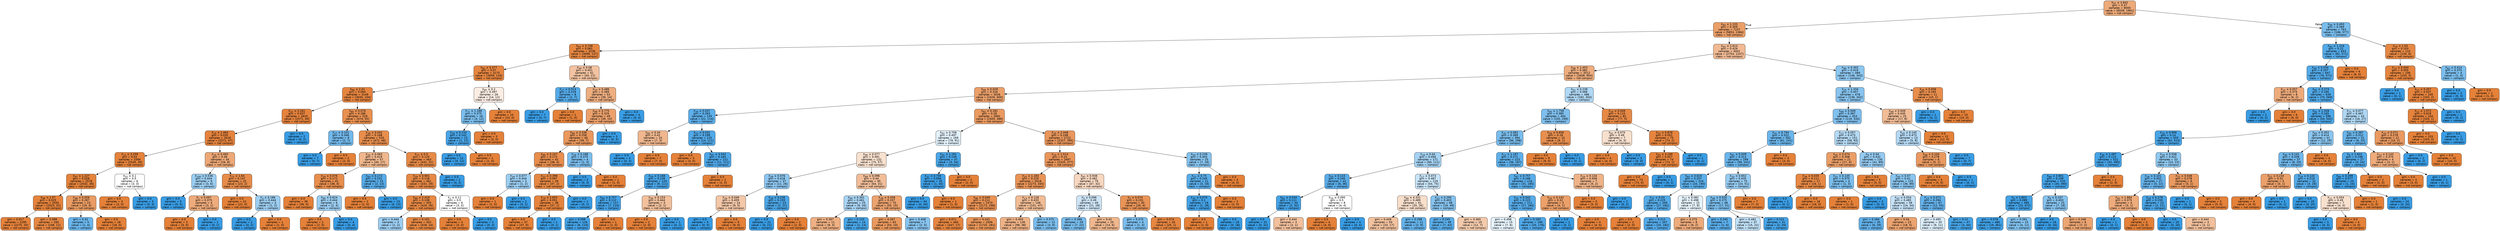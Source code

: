 digraph Tree {
node [shape=box, style="filled, rounded", color="black", fontname=helvetica] ;
edge [fontname=helvetica] ;
0 [label=<X<SUB>97</SUB> &le; 3.842<br/>gini = 0.37<br/>samples = 8000<br/>value = [6039, 1961]<br/>class = not compsci>, fillcolor="#edaa79"] ;
1 [label=<X<SUB>83</SUB> &le; 1.155<br/>gini = 0.309<br/>samples = 7237<br/>value = [5853, 1384]<br/>class = not compsci>, fillcolor="#eb9f68"] ;
0 -> 1 [labeldistance=2.5, labelangle=45, headlabel="True"] ;
2 [label=<X<SUB>93</SUB> &le; 3.748<br/>gini = 0.081<br/>samples = 3236<br/>value = [3099, 137]<br/>class = not compsci>, fillcolor="#e68742"] ;
1 -> 2 ;
3 [label=<X<SUB>82</SUB> &le; 5.377<br/>gini = 0.07<br/>samples = 3175<br/>value = [3059, 116]<br/>class = not compsci>, fillcolor="#e68641"] ;
2 -> 3 ;
4 [label=<X<SUB>86</SUB> &le; 2.41<br/>gini = 0.064<br/>samples = 3149<br/>value = [3045, 104]<br/>class = not compsci>, fillcolor="#e68540"] ;
3 -> 4 ;
5 [label=<X<SUB>22</SUB> &le; 3.161<br/>gini = 0.037<br/>samples = 2620<br/>value = [2571, 49]<br/>class = not compsci>, fillcolor="#e5833d"] ;
4 -> 5 ;
6 [label=<X<SUB>19</SUB> &le; 1.464<br/>gini = 0.035<br/>samples = 2618<br/>value = [2571, 47]<br/>class = not compsci>, fillcolor="#e5833d"] ;
5 -> 6 ;
7 [label=<X<SUB>13</SUB> &le; 3.259<br/>gini = 0.03<br/>samples = 2584<br/>value = [2545, 39]<br/>class = not compsci>, fillcolor="#e5833c"] ;
6 -> 7 ;
8 [label=<X<SUB>67</SUB> &le; 1.227<br/>gini = 0.028<br/>samples = 2578<br/>value = [2542, 36]<br/>class = not compsci>, fillcolor="#e5833c"] ;
7 -> 8 ;
9 [label=<X<SUB>96</SUB> &le; 1.57<br/>gini = 0.025<br/>samples = 2555<br/>value = [2523, 32]<br/>class = not compsci>, fillcolor="#e5833c"] ;
8 -> 9 ;
10 [label=<gini = 0.017<br/>samples = 2295<br/>value = [2275, 20]<br/>class = not compsci>, fillcolor="#e5823b"] ;
9 -> 10 ;
11 [label=<gini = 0.088<br/>samples = 260<br/>value = [248, 12]<br/>class = not compsci>, fillcolor="#e68743"] ;
9 -> 11 ;
12 [label=<X<SUB>48</SUB> &le; 0.059<br/>gini = 0.287<br/>samples = 23<br/>value = [19, 4]<br/>class = not compsci>, fillcolor="#ea9c63"] ;
8 -> 12 ;
13 [label=<gini = 0.32<br/>samples = 5<br/>value = [1, 4]<br/>class = compsci>, fillcolor="#6ab6ec"] ;
12 -> 13 ;
14 [label=<gini = 0.0<br/>samples = 18<br/>value = [18, 0]<br/>class = not compsci>, fillcolor="#e58139"] ;
12 -> 14 ;
15 [label=<X<SUB>55</SUB> &le; 0.1<br/>gini = 0.5<br/>samples = 6<br/>value = [3, 3]<br/>class = not compsci>, fillcolor="#ffffff"] ;
7 -> 15 ;
16 [label=<gini = 0.0<br/>samples = 3<br/>value = [3, 0]<br/>class = not compsci>, fillcolor="#e58139"] ;
15 -> 16 ;
17 [label=<gini = 0.0<br/>samples = 3<br/>value = [0, 3]<br/>class = compsci>, fillcolor="#399de5"] ;
15 -> 17 ;
18 [label=<X<SUB>10</SUB> &le; 0.065<br/>gini = 0.36<br/>samples = 34<br/>value = [26, 8]<br/>class = not compsci>, fillcolor="#eda876"] ;
6 -> 18 ;
19 [label=<X<SUB>100</SUB> &le; 0.536<br/>gini = 0.444<br/>samples = 9<br/>value = [3, 6]<br/>class = compsci>, fillcolor="#9ccef2"] ;
18 -> 19 ;
20 [label=<gini = 0.0<br/>samples = 5<br/>value = [0, 5]<br/>class = compsci>, fillcolor="#399de5"] ;
19 -> 20 ;
21 [label=<X<SUB>1</SUB> &le; 0.097<br/>gini = 0.375<br/>samples = 4<br/>value = [3, 1]<br/>class = not compsci>, fillcolor="#eeab7b"] ;
19 -> 21 ;
22 [label=<gini = 0.0<br/>samples = 3<br/>value = [3, 0]<br/>class = not compsci>, fillcolor="#e58139"] ;
21 -> 22 ;
23 [label=<gini = 0.0<br/>samples = 1<br/>value = [0, 1]<br/>class = compsci>, fillcolor="#399de5"] ;
21 -> 23 ;
24 [label=<X<SUB>72</SUB> &le; 1.64<br/>gini = 0.147<br/>samples = 25<br/>value = [23, 2]<br/>class = not compsci>, fillcolor="#e78c4a"] ;
18 -> 24 ;
25 [label=<gini = 0.0<br/>samples = 22<br/>value = [22, 0]<br/>class = not compsci>, fillcolor="#e58139"] ;
24 -> 25 ;
26 [label=<X<SUB>3</SUB> &le; 0.186<br/>gini = 0.444<br/>samples = 3<br/>value = [1, 2]<br/>class = compsci>, fillcolor="#9ccef2"] ;
24 -> 26 ;
27 [label=<gini = 0.0<br/>samples = 2<br/>value = [0, 2]<br/>class = compsci>, fillcolor="#399de5"] ;
26 -> 27 ;
28 [label=<gini = 0.0<br/>samples = 1<br/>value = [1, 0]<br/>class = not compsci>, fillcolor="#e58139"] ;
26 -> 28 ;
29 [label=<gini = 0.0<br/>samples = 2<br/>value = [0, 2]<br/>class = compsci>, fillcolor="#399de5"] ;
5 -> 29 ;
30 [label=<X<SUB>85</SUB> &le; 0.076<br/>gini = 0.186<br/>samples = 529<br/>value = [474, 55]<br/>class = not compsci>, fillcolor="#e89050"] ;
4 -> 30 ;
31 [label=<X<SUB>27</SUB> &le; 0.101<br/>gini = 0.346<br/>samples = 9<br/>value = [2, 7]<br/>class = compsci>, fillcolor="#72b9ec"] ;
30 -> 31 ;
32 [label=<gini = 0.0<br/>samples = 7<br/>value = [0, 7]<br/>class = compsci>, fillcolor="#399de5"] ;
31 -> 32 ;
33 [label=<gini = 0.0<br/>samples = 2<br/>value = [2, 0]<br/>class = not compsci>, fillcolor="#e58139"] ;
31 -> 33 ;
34 [label=<X<SUB>38</SUB> &le; 0.042<br/>gini = 0.168<br/>samples = 520<br/>value = [472, 48]<br/>class = not compsci>, fillcolor="#e88e4d"] ;
30 -> 34 ;
35 [label=<X<SUB>20</SUB> &le; 0.063<br/>gini = 0.419<br/>samples = 57<br/>value = [40, 17]<br/>class = not compsci>, fillcolor="#f0b78d"] ;
34 -> 35 ;
36 [label=<X<SUB>29</SUB> &le; 0.076<br/>gini = 0.172<br/>samples = 42<br/>value = [38, 4]<br/>class = not compsci>, fillcolor="#e88e4e"] ;
35 -> 36 ;
37 [label=<gini = 0.0<br/>samples = 36<br/>value = [36, 0]<br/>class = not compsci>, fillcolor="#e58139"] ;
36 -> 37 ;
38 [label=<X<SUB>89</SUB> &le; 0.624<br/>gini = 0.444<br/>samples = 6<br/>value = [2, 4]<br/>class = compsci>, fillcolor="#9ccef2"] ;
36 -> 38 ;
39 [label=<gini = 0.0<br/>samples = 2<br/>value = [2, 0]<br/>class = not compsci>, fillcolor="#e58139"] ;
38 -> 39 ;
40 [label=<gini = 0.0<br/>samples = 4<br/>value = [0, 4]<br/>class = compsci>, fillcolor="#399de5"] ;
38 -> 40 ;
41 [label=<X<SUB>83</SUB> &le; 0.172<br/>gini = 0.231<br/>samples = 15<br/>value = [2, 13]<br/>class = compsci>, fillcolor="#57ace9"] ;
35 -> 41 ;
42 [label=<gini = 0.0<br/>samples = 2<br/>value = [2, 0]<br/>class = not compsci>, fillcolor="#e58139"] ;
41 -> 42 ;
43 [label=<gini = 0.0<br/>samples = 13<br/>value = [0, 13]<br/>class = compsci>, fillcolor="#399de5"] ;
41 -> 43 ;
44 [label=<X<SUB>15</SUB> &le; 0.5<br/>gini = 0.125<br/>samples = 463<br/>value = [432, 31]<br/>class = not compsci>, fillcolor="#e78a47"] ;
34 -> 44 ;
45 [label=<X<SUB>29</SUB> &le; 0.901<br/>gini = 0.118<br/>samples = 461<br/>value = [432, 29]<br/>class = not compsci>, fillcolor="#e78946"] ;
44 -> 45 ;
46 [label=<X<SUB>86</SUB> &le; 2.419<br/>gini = 0.108<br/>samples = 455<br/>value = [429, 26]<br/>class = not compsci>, fillcolor="#e78945"] ;
45 -> 46 ;
47 [label=<gini = 0.444<br/>samples = 3<br/>value = [1, 2]<br/>class = compsci>, fillcolor="#9ccef2"] ;
46 -> 47 ;
48 [label=<gini = 0.101<br/>samples = 452<br/>value = [428, 24]<br/>class = not compsci>, fillcolor="#e68844"] ;
46 -> 48 ;
49 [label=<X<SUB>2</SUB> &le; 0.11<br/>gini = 0.5<br/>samples = 6<br/>value = [3, 3]<br/>class = not compsci>, fillcolor="#ffffff"] ;
45 -> 49 ;
50 [label=<gini = 0.0<br/>samples = 3<br/>value = [3, 0]<br/>class = not compsci>, fillcolor="#e58139"] ;
49 -> 50 ;
51 [label=<gini = 0.0<br/>samples = 3<br/>value = [0, 3]<br/>class = compsci>, fillcolor="#399de5"] ;
49 -> 51 ;
52 [label=<gini = 0.0<br/>samples = 2<br/>value = [0, 2]<br/>class = compsci>, fillcolor="#399de5"] ;
44 -> 52 ;
53 [label=<X<SUB>85</SUB> &le; 0.2<br/>gini = 0.497<br/>samples = 26<br/>value = [14, 12]<br/>class = not compsci>, fillcolor="#fbede3"] ;
3 -> 53 ;
54 [label=<X<SUB>71</SUB> &le; 1.188<br/>gini = 0.375<br/>samples = 16<br/>value = [4, 12]<br/>class = compsci>, fillcolor="#7bbeee"] ;
53 -> 54 ;
55 [label=<X<SUB>28</SUB> &le; 0.133<br/>gini = 0.142<br/>samples = 13<br/>value = [1, 12]<br/>class = compsci>, fillcolor="#49a5e7"] ;
54 -> 55 ;
56 [label=<gini = 0.0<br/>samples = 12<br/>value = [0, 12]<br/>class = compsci>, fillcolor="#399de5"] ;
55 -> 56 ;
57 [label=<gini = 0.0<br/>samples = 1<br/>value = [1, 0]<br/>class = not compsci>, fillcolor="#e58139"] ;
55 -> 57 ;
58 [label=<gini = 0.0<br/>samples = 3<br/>value = [3, 0]<br/>class = not compsci>, fillcolor="#e58139"] ;
54 -> 58 ;
59 [label=<gini = 0.0<br/>samples = 10<br/>value = [10, 0]<br/>class = not compsci>, fillcolor="#e58139"] ;
53 -> 59 ;
60 [label=<X<SUB>40</SUB> &le; 0.08<br/>gini = 0.451<br/>samples = 61<br/>value = [40, 21]<br/>class = not compsci>, fillcolor="#f3c3a1"] ;
2 -> 60 ;
61 [label=<X<SUB>17</SUB> &le; 0.513<br/>gini = 0.219<br/>samples = 8<br/>value = [1, 7]<br/>class = compsci>, fillcolor="#55abe9"] ;
60 -> 61 ;
62 [label=<gini = 0.0<br/>samples = 7<br/>value = [0, 7]<br/>class = compsci>, fillcolor="#399de5"] ;
61 -> 62 ;
63 [label=<gini = 0.0<br/>samples = 1<br/>value = [1, 0]<br/>class = not compsci>, fillcolor="#e58139"] ;
61 -> 63 ;
64 [label=<X<SUB>10</SUB> &le; 0.486<br/>gini = 0.389<br/>samples = 53<br/>value = [39, 14]<br/>class = not compsci>, fillcolor="#eeae80"] ;
60 -> 64 ;
65 [label=<X<SUB>48</SUB> &le; 0.775<br/>gini = 0.325<br/>samples = 49<br/>value = [39, 10]<br/>class = not compsci>, fillcolor="#eca16c"] ;
64 -> 65 ;
66 [label=<X<SUB>89</SUB> &le; 3.336<br/>gini = 0.258<br/>samples = 46<br/>value = [39, 7]<br/>class = not compsci>, fillcolor="#ea985d"] ;
65 -> 66 ;
67 [label=<X<SUB>89</SUB> &le; 0.107<br/>gini = 0.172<br/>samples = 42<br/>value = [38, 4]<br/>class = not compsci>, fillcolor="#e88e4e"] ;
66 -> 67 ;
68 [label=<X<SUB>24</SUB> &le; 0.077<br/>gini = 0.444<br/>samples = 3<br/>value = [1, 2]<br/>class = compsci>, fillcolor="#9ccef2"] ;
67 -> 68 ;
69 [label=<gini = 0.0<br/>samples = 1<br/>value = [1, 0]<br/>class = not compsci>, fillcolor="#e58139"] ;
68 -> 69 ;
70 [label=<gini = 0.0<br/>samples = 2<br/>value = [0, 2]<br/>class = compsci>, fillcolor="#399de5"] ;
68 -> 70 ;
71 [label=<X<SUB>23</SUB> &le; 0.398<br/>gini = 0.097<br/>samples = 39<br/>value = [37, 2]<br/>class = not compsci>, fillcolor="#e68844"] ;
67 -> 71 ;
72 [label=<X<SUB>79</SUB> &le; 2.653<br/>gini = 0.051<br/>samples = 38<br/>value = [37, 1]<br/>class = not compsci>, fillcolor="#e6843e"] ;
71 -> 72 ;
73 [label=<gini = 0.0<br/>samples = 37<br/>value = [37, 0]<br/>class = not compsci>, fillcolor="#e58139"] ;
72 -> 73 ;
74 [label=<gini = 0.0<br/>samples = 1<br/>value = [0, 1]<br/>class = compsci>, fillcolor="#399de5"] ;
72 -> 74 ;
75 [label=<gini = 0.0<br/>samples = 1<br/>value = [0, 1]<br/>class = compsci>, fillcolor="#399de5"] ;
71 -> 75 ;
76 [label=<X<SUB>28</SUB> &le; 0.188<br/>gini = 0.375<br/>samples = 4<br/>value = [1, 3]<br/>class = compsci>, fillcolor="#7bbeee"] ;
66 -> 76 ;
77 [label=<gini = 0.0<br/>samples = 3<br/>value = [0, 3]<br/>class = compsci>, fillcolor="#399de5"] ;
76 -> 77 ;
78 [label=<gini = 0.0<br/>samples = 1<br/>value = [1, 0]<br/>class = not compsci>, fillcolor="#e58139"] ;
76 -> 78 ;
79 [label=<gini = 0.0<br/>samples = 3<br/>value = [0, 3]<br/>class = compsci>, fillcolor="#399de5"] ;
65 -> 79 ;
80 [label=<gini = 0.0<br/>samples = 4<br/>value = [0, 4]<br/>class = compsci>, fillcolor="#399de5"] ;
64 -> 80 ;
81 [label=<X<SUB>93</SUB> &le; 2.614<br/>gini = 0.429<br/>samples = 4001<br/>value = [2754, 1247]<br/>class = not compsci>, fillcolor="#f1ba93"] ;
1 -> 81 ;
82 [label=<X<SUB>98</SUB> &le; 1.453<br/>gini = 0.382<br/>samples = 3512<br/>value = [2608, 904]<br/>class = not compsci>, fillcolor="#eead7e"] ;
81 -> 82 ;
83 [label=<X<SUB>99</SUB> &le; 0.029<br/>gini = 0.318<br/>samples = 3026<br/>value = [2426, 600]<br/>class = not compsci>, fillcolor="#eba06a"] ;
82 -> 83 ;
84 [label=<X<SUB>34</SUB> &le; 0.037<br/>gini = 0.263<br/>samples = 135<br/>value = [21, 114]<br/>class = compsci>, fillcolor="#5dafea"] ;
83 -> 84 ;
85 [label=<X<SUB>84</SUB> &le; 0.34<br/>gini = 0.42<br/>samples = 10<br/>value = [7, 3]<br/>class = not compsci>, fillcolor="#f0b78e"] ;
84 -> 85 ;
86 [label=<gini = 0.0<br/>samples = 3<br/>value = [0, 3]<br/>class = compsci>, fillcolor="#399de5"] ;
85 -> 86 ;
87 [label=<gini = 0.0<br/>samples = 7<br/>value = [7, 0]<br/>class = not compsci>, fillcolor="#e58139"] ;
85 -> 87 ;
88 [label=<X<SUB>53</SUB> &le; 0.031<br/>gini = 0.199<br/>samples = 125<br/>value = [14, 111]<br/>class = compsci>, fillcolor="#52a9e8"] ;
84 -> 88 ;
89 [label=<gini = 0.0<br/>samples = 3<br/>value = [3, 0]<br/>class = not compsci>, fillcolor="#e58139"] ;
88 -> 89 ;
90 [label=<X<SUB>87</SUB> &le; 3.542<br/>gini = 0.164<br/>samples = 122<br/>value = [11, 111]<br/>class = compsci>, fillcolor="#4da7e8"] ;
88 -> 90 ;
91 [label=<X<SUB>59</SUB> &le; 0.168<br/>gini = 0.139<br/>samples = 120<br/>value = [9, 111]<br/>class = compsci>, fillcolor="#49a5e7"] ;
90 -> 91 ;
92 [label=<X<SUB>80</SUB> &le; 6.757<br/>gini = 0.112<br/>samples = 117<br/>value = [7, 110]<br/>class = compsci>, fillcolor="#46a3e7"] ;
91 -> 92 ;
93 [label=<gini = 0.098<br/>samples = 116<br/>value = [6, 110]<br/>class = compsci>, fillcolor="#44a2e6"] ;
92 -> 93 ;
94 [label=<gini = 0.0<br/>samples = 1<br/>value = [1, 0]<br/>class = not compsci>, fillcolor="#e58139"] ;
92 -> 94 ;
95 [label=<X<SUB>34</SUB> &le; 0.153<br/>gini = 0.444<br/>samples = 3<br/>value = [2, 1]<br/>class = not compsci>, fillcolor="#f2c09c"] ;
91 -> 95 ;
96 [label=<gini = 0.0<br/>samples = 2<br/>value = [2, 0]<br/>class = not compsci>, fillcolor="#e58139"] ;
95 -> 96 ;
97 [label=<gini = 0.0<br/>samples = 1<br/>value = [0, 1]<br/>class = compsci>, fillcolor="#399de5"] ;
95 -> 97 ;
98 [label=<gini = 0.0<br/>samples = 2<br/>value = [2, 0]<br/>class = not compsci>, fillcolor="#e58139"] ;
90 -> 98 ;
99 [label=<X<SUB>82</SUB> &le; 0.181<br/>gini = 0.28<br/>samples = 2891<br/>value = [2405, 486]<br/>class = not compsci>, fillcolor="#ea9a61"] ;
83 -> 99 ;
100 [label=<X<SUB>92</SUB> &le; 0.708<br/>gini = 0.497<br/>samples = 169<br/>value = [78, 91]<br/>class = compsci>, fillcolor="#e3f1fb"] ;
99 -> 100 ;
101 [label=<X<SUB>90</SUB> &le; 0.077<br/>gini = 0.491<br/>samples = 132<br/>value = [75, 57]<br/>class = not compsci>, fillcolor="#f9e1cf"] ;
100 -> 101 ;
102 [label=<X<SUB>39</SUB> &le; 0.076<br/>gini = 0.418<br/>samples = 37<br/>value = [11, 26]<br/>class = compsci>, fillcolor="#8dc6f0"] ;
101 -> 102 ;
103 [label=<X<SUB>34</SUB> &le; 0.049<br/>gini = 0.459<br/>samples = 14<br/>value = [9, 5]<br/>class = not compsci>, fillcolor="#f3c7a7"] ;
102 -> 103 ;
104 [label=<gini = 0.0<br/>samples = 5<br/>value = [0, 5]<br/>class = compsci>, fillcolor="#399de5"] ;
103 -> 104 ;
105 [label=<gini = 0.0<br/>samples = 9<br/>value = [9, 0]<br/>class = not compsci>, fillcolor="#e58139"] ;
103 -> 105 ;
106 [label=<X<SUB>28</SUB> &le; 0.236<br/>gini = 0.159<br/>samples = 23<br/>value = [2, 21]<br/>class = compsci>, fillcolor="#4ca6e7"] ;
102 -> 106 ;
107 [label=<gini = 0.0<br/>samples = 21<br/>value = [0, 21]<br/>class = compsci>, fillcolor="#399de5"] ;
106 -> 107 ;
108 [label=<gini = 0.0<br/>samples = 2<br/>value = [2, 0]<br/>class = not compsci>, fillcolor="#e58139"] ;
106 -> 108 ;
109 [label=<X<SUB>89</SUB> &le; 0.096<br/>gini = 0.44<br/>samples = 95<br/>value = [64, 31]<br/>class = not compsci>, fillcolor="#f2be99"] ;
101 -> 109 ;
110 [label=<X<SUB>94</SUB> &le; 0.301<br/>gini = 0.461<br/>samples = 25<br/>value = [9, 16]<br/>class = compsci>, fillcolor="#a8d4f4"] ;
109 -> 110 ;
111 [label=<gini = 0.397<br/>samples = 11<br/>value = [8, 3]<br/>class = not compsci>, fillcolor="#efb083"] ;
110 -> 111 ;
112 [label=<gini = 0.133<br/>samples = 14<br/>value = [1, 13]<br/>class = compsci>, fillcolor="#48a5e7"] ;
110 -> 112 ;
113 [label=<X<SUB>38</SUB> &le; 0.458<br/>gini = 0.337<br/>samples = 70<br/>value = [55, 15]<br/>class = not compsci>, fillcolor="#eca36f"] ;
109 -> 113 ;
114 [label=<gini = 0.267<br/>samples = 63<br/>value = [53, 10]<br/>class = not compsci>, fillcolor="#ea995e"] ;
113 -> 114 ;
115 [label=<gini = 0.408<br/>samples = 7<br/>value = [2, 5]<br/>class = compsci>, fillcolor="#88c4ef"] ;
113 -> 115 ;
116 [label=<X<SUB>91</SUB> &le; 1.161<br/>gini = 0.149<br/>samples = 37<br/>value = [3, 34]<br/>class = compsci>, fillcolor="#4aa6e7"] ;
100 -> 116 ;
117 [label=<X<SUB>37</SUB> &le; 0.745<br/>gini = 0.056<br/>samples = 35<br/>value = [1, 34]<br/>class = compsci>, fillcolor="#3fa0e6"] ;
116 -> 117 ;
118 [label=<gini = 0.0<br/>samples = 34<br/>value = [0, 34]<br/>class = compsci>, fillcolor="#399de5"] ;
117 -> 118 ;
119 [label=<gini = 0.0<br/>samples = 1<br/>value = [1, 0]<br/>class = not compsci>, fillcolor="#e58139"] ;
117 -> 119 ;
120 [label=<gini = 0.0<br/>samples = 2<br/>value = [2, 0]<br/>class = not compsci>, fillcolor="#e58139"] ;
116 -> 120 ;
121 [label=<X<SUB>20</SUB> &le; 2.448<br/>gini = 0.248<br/>samples = 2722<br/>value = [2327, 395]<br/>class = not compsci>, fillcolor="#e9965b"] ;
99 -> 121 ;
122 [label=<X<SUB>19</SUB> &le; 1.514<br/>gini = 0.24<br/>samples = 2697<br/>value = [2320, 377]<br/>class = not compsci>, fillcolor="#e99559"] ;
121 -> 122 ;
123 [label=<X<SUB>25</SUB> &le; 1.183<br/>gini = 0.229<br/>samples = 2618<br/>value = [2273, 345]<br/>class = not compsci>, fillcolor="#e99457"] ;
122 -> 123 ;
124 [label=<X<SUB>96</SUB> &le; 0.049<br/>gini = 0.212<br/>samples = 2470<br/>value = [2172, 298]<br/>class = not compsci>, fillcolor="#e99254"] ;
123 -> 124 ;
125 [label=<gini = 0.071<br/>samples = 464<br/>value = [447, 17]<br/>class = not compsci>, fillcolor="#e68641"] ;
124 -> 125 ;
126 [label=<gini = 0.241<br/>samples = 2006<br/>value = [1725, 281]<br/>class = not compsci>, fillcolor="#e99659"] ;
124 -> 126 ;
127 [label=<X<SUB>13</SUB> &le; 0.118<br/>gini = 0.433<br/>samples = 148<br/>value = [101, 47]<br/>class = not compsci>, fillcolor="#f1bc95"] ;
123 -> 127 ;
128 [label=<gini = 0.403<br/>samples = 136<br/>value = [98, 38]<br/>class = not compsci>, fillcolor="#efb286"] ;
127 -> 128 ;
129 [label=<gini = 0.375<br/>samples = 12<br/>value = [3, 9]<br/>class = compsci>, fillcolor="#7bbeee"] ;
127 -> 129 ;
130 [label=<X<SUB>87</SUB> &le; 0.938<br/>gini = 0.482<br/>samples = 79<br/>value = [47, 32]<br/>class = not compsci>, fillcolor="#f7d7c0"] ;
122 -> 130 ;
131 [label=<X<SUB>5</SUB> &le; 0.096<br/>gini = 0.49<br/>samples = 49<br/>value = [21, 28]<br/>class = compsci>, fillcolor="#cee6f8"] ;
130 -> 131 ;
132 [label=<gini = 0.366<br/>samples = 29<br/>value = [7, 22]<br/>class = compsci>, fillcolor="#78bced"] ;
131 -> 132 ;
133 [label=<gini = 0.42<br/>samples = 20<br/>value = [14, 6]<br/>class = not compsci>, fillcolor="#f0b78e"] ;
131 -> 133 ;
134 [label=<X<SUB>2</SUB> &le; 0.074<br/>gini = 0.231<br/>samples = 30<br/>value = [26, 4]<br/>class = not compsci>, fillcolor="#e99457"] ;
130 -> 134 ;
135 [label=<gini = 0.375<br/>samples = 4<br/>value = [1, 3]<br/>class = compsci>, fillcolor="#7bbeee"] ;
134 -> 135 ;
136 [label=<gini = 0.074<br/>samples = 26<br/>value = [25, 1]<br/>class = not compsci>, fillcolor="#e68641"] ;
134 -> 136 ;
137 [label=<X<SUB>54</SUB> &le; 0.239<br/>gini = 0.403<br/>samples = 25<br/>value = [7, 18]<br/>class = compsci>, fillcolor="#86c3ef"] ;
121 -> 137 ;
138 [label=<X<SUB>12</SUB> &le; 0.75<br/>gini = 0.245<br/>samples = 21<br/>value = [3, 18]<br/>class = compsci>, fillcolor="#5aade9"] ;
137 -> 138 ;
139 [label=<X<SUB>35</SUB> &le; 0.075<br/>gini = 0.1<br/>samples = 19<br/>value = [1, 18]<br/>class = compsci>, fillcolor="#44a2e6"] ;
138 -> 139 ;
140 [label=<gini = 0.0<br/>samples = 1<br/>value = [1, 0]<br/>class = not compsci>, fillcolor="#e58139"] ;
139 -> 140 ;
141 [label=<gini = 0.0<br/>samples = 18<br/>value = [0, 18]<br/>class = compsci>, fillcolor="#399de5"] ;
139 -> 141 ;
142 [label=<gini = 0.0<br/>samples = 2<br/>value = [2, 0]<br/>class = not compsci>, fillcolor="#e58139"] ;
138 -> 142 ;
143 [label=<gini = 0.0<br/>samples = 4<br/>value = [4, 0]<br/>class = not compsci>, fillcolor="#e58139"] ;
137 -> 143 ;
144 [label=<X<SUB>91</SUB> &le; 0.239<br/>gini = 0.468<br/>samples = 486<br/>value = [182, 304]<br/>class = compsci>, fillcolor="#b0d8f5"] ;
82 -> 144 ;
145 [label=<X<SUB>95</SUB> &le; 1.758<br/>gini = 0.385<br/>samples = 404<br/>value = [105, 299]<br/>class = compsci>, fillcolor="#7fbfee"] ;
144 -> 145 ;
146 [label=<X<SUB>32</SUB> &le; 0.082<br/>gini = 0.369<br/>samples = 394<br/>value = [96, 298]<br/>class = compsci>, fillcolor="#79bded"] ;
145 -> 146 ;
147 [label=<X<SUB>18</SUB> &le; 0.04<br/>gini = 0.456<br/>samples = 171<br/>value = [60, 111]<br/>class = compsci>, fillcolor="#a4d2f3"] ;
146 -> 147 ;
148 [label=<X<SUB>55</SUB> &le; 0.115<br/>gini = 0.245<br/>samples = 42<br/>value = [6, 36]<br/>class = compsci>, fillcolor="#5aade9"] ;
147 -> 148 ;
149 [label=<X<SUB>81</SUB> &le; 4.534<br/>gini = 0.111<br/>samples = 34<br/>value = [2, 32]<br/>class = compsci>, fillcolor="#45a3e7"] ;
148 -> 149 ;
150 [label=<gini = 0.0<br/>samples = 31<br/>value = [0, 31]<br/>class = compsci>, fillcolor="#399de5"] ;
149 -> 150 ;
151 [label=<gini = 0.444<br/>samples = 3<br/>value = [2, 1]<br/>class = not compsci>, fillcolor="#f2c09c"] ;
149 -> 151 ;
152 [label=<X<SUB>59</SUB> &le; 0.095<br/>gini = 0.5<br/>samples = 8<br/>value = [4, 4]<br/>class = not compsci>, fillcolor="#ffffff"] ;
148 -> 152 ;
153 [label=<gini = 0.0<br/>samples = 4<br/>value = [4, 0]<br/>class = not compsci>, fillcolor="#e58139"] ;
152 -> 153 ;
154 [label=<gini = 0.0<br/>samples = 4<br/>value = [0, 4]<br/>class = compsci>, fillcolor="#399de5"] ;
152 -> 154 ;
155 [label=<X<SUB>17</SUB> &le; 0.073<br/>gini = 0.487<br/>samples = 129<br/>value = [54, 75]<br/>class = compsci>, fillcolor="#c8e4f8"] ;
147 -> 155 ;
156 [label=<X<SUB>80</SUB> &le; 4.331<br/>gini = 0.489<br/>samples = 61<br/>value = [35, 26]<br/>class = not compsci>, fillcolor="#f8dfcc"] ;
155 -> 156 ;
157 [label=<gini = 0.449<br/>samples = 50<br/>value = [33, 17]<br/>class = not compsci>, fillcolor="#f2c29f"] ;
156 -> 157 ;
158 [label=<gini = 0.298<br/>samples = 11<br/>value = [2, 9]<br/>class = compsci>, fillcolor="#65b3eb"] ;
156 -> 158 ;
159 [label=<X<SUB>12</SUB> &le; 0.295<br/>gini = 0.403<br/>samples = 68<br/>value = [19, 49]<br/>class = compsci>, fillcolor="#86c3ef"] ;
155 -> 159 ;
160 [label=<gini = 0.245<br/>samples = 49<br/>value = [7, 42]<br/>class = compsci>, fillcolor="#5aade9"] ;
159 -> 160 ;
161 [label=<gini = 0.465<br/>samples = 19<br/>value = [12, 7]<br/>class = not compsci>, fillcolor="#f4caac"] ;
159 -> 161 ;
162 [label=<X<SUB>12</SUB> &le; 1.197<br/>gini = 0.271<br/>samples = 223<br/>value = [36, 187]<br/>class = compsci>, fillcolor="#5fb0ea"] ;
146 -> 162 ;
163 [label=<X<SUB>67</SUB> &le; 0.757<br/>gini = 0.246<br/>samples = 216<br/>value = [31, 185]<br/>class = compsci>, fillcolor="#5aade9"] ;
162 -> 163 ;
164 [label=<X<SUB>55</SUB> &le; 0.042<br/>gini = 0.223<br/>samples = 211<br/>value = [27, 184]<br/>class = compsci>, fillcolor="#56abe9"] ;
163 -> 164 ;
165 [label=<gini = 0.498<br/>samples = 15<br/>value = [7, 8]<br/>class = compsci>, fillcolor="#e6f3fc"] ;
164 -> 165 ;
166 [label=<gini = 0.183<br/>samples = 196<br/>value = [20, 176]<br/>class = compsci>, fillcolor="#50a8e8"] ;
164 -> 166 ;
167 [label=<X<SUB>34</SUB> &le; 0.142<br/>gini = 0.32<br/>samples = 5<br/>value = [4, 1]<br/>class = not compsci>, fillcolor="#eca06a"] ;
163 -> 167 ;
168 [label=<gini = 0.0<br/>samples = 1<br/>value = [0, 1]<br/>class = compsci>, fillcolor="#399de5"] ;
167 -> 168 ;
169 [label=<gini = 0.0<br/>samples = 4<br/>value = [4, 0]<br/>class = not compsci>, fillcolor="#e58139"] ;
167 -> 169 ;
170 [label=<X<SUB>24</SUB> &le; 0.134<br/>gini = 0.408<br/>samples = 7<br/>value = [5, 2]<br/>class = not compsci>, fillcolor="#efb388"] ;
162 -> 170 ;
171 [label=<gini = 0.0<br/>samples = 5<br/>value = [5, 0]<br/>class = not compsci>, fillcolor="#e58139"] ;
170 -> 171 ;
172 [label=<gini = 0.0<br/>samples = 2<br/>value = [0, 2]<br/>class = compsci>, fillcolor="#399de5"] ;
170 -> 172 ;
173 [label=<X<SUB>58</SUB> &le; 0.656<br/>gini = 0.18<br/>samples = 10<br/>value = [9, 1]<br/>class = not compsci>, fillcolor="#e88f4f"] ;
145 -> 173 ;
174 [label=<gini = 0.0<br/>samples = 9<br/>value = [9, 0]<br/>class = not compsci>, fillcolor="#e58139"] ;
173 -> 174 ;
175 [label=<gini = 0.0<br/>samples = 1<br/>value = [0, 1]<br/>class = compsci>, fillcolor="#399de5"] ;
173 -> 175 ;
176 [label=<X<SUB>19</SUB> &le; 0.049<br/>gini = 0.115<br/>samples = 82<br/>value = [77, 5]<br/>class = not compsci>, fillcolor="#e78946"] ;
144 -> 176 ;
177 [label=<X<SUB>61</SUB> &le; 0.075<br/>gini = 0.49<br/>samples = 7<br/>value = [4, 3]<br/>class = not compsci>, fillcolor="#f8e0ce"] ;
176 -> 177 ;
178 [label=<gini = 0.0<br/>samples = 4<br/>value = [4, 0]<br/>class = not compsci>, fillcolor="#e58139"] ;
177 -> 178 ;
179 [label=<gini = 0.0<br/>samples = 3<br/>value = [0, 3]<br/>class = compsci>, fillcolor="#399de5"] ;
177 -> 179 ;
180 [label=<X<SUB>52</SUB> &le; 0.878<br/>gini = 0.052<br/>samples = 75<br/>value = [73, 2]<br/>class = not compsci>, fillcolor="#e6843e"] ;
176 -> 180 ;
181 [label=<X<SUB>83</SUB> &le; 4.169<br/>gini = 0.027<br/>samples = 74<br/>value = [73, 1]<br/>class = not compsci>, fillcolor="#e5833c"] ;
180 -> 181 ;
182 [label=<gini = 0.0<br/>samples = 73<br/>value = [73, 0]<br/>class = not compsci>, fillcolor="#e58139"] ;
181 -> 182 ;
183 [label=<gini = 0.0<br/>samples = 1<br/>value = [0, 1]<br/>class = compsci>, fillcolor="#399de5"] ;
181 -> 183 ;
184 [label=<gini = 0.0<br/>samples = 1<br/>value = [0, 1]<br/>class = compsci>, fillcolor="#399de5"] ;
180 -> 184 ;
185 [label=<X<SUB>96</SUB> &le; 0.302<br/>gini = 0.419<br/>samples = 489<br/>value = [146, 343]<br/>class = compsci>, fillcolor="#8dc7f0"] ;
81 -> 185 ;
186 [label=<X<SUB>25</SUB> &le; 1.334<br/>gini = 0.407<br/>samples = 478<br/>value = [136, 342]<br/>class = compsci>, fillcolor="#88c4ef"] ;
185 -> 186 ;
187 [label=<X<SUB>68</SUB> &le; 0.049<br/>gini = 0.387<br/>samples = 453<br/>value = [119, 334]<br/>class = compsci>, fillcolor="#80c0ee"] ;
186 -> 187 ;
188 [label=<X<SUB>41</SUB> &le; 0.794<br/>gini = 0.322<br/>samples = 302<br/>value = [61, 241]<br/>class = compsci>, fillcolor="#6bb6ec"] ;
187 -> 188 ;
189 [label=<X<SUB>81</SUB> &le; 0.509<br/>gini = 0.313<br/>samples = 299<br/>value = [58, 241]<br/>class = compsci>, fillcolor="#69b5eb"] ;
188 -> 189 ;
190 [label=<X<SUB>83</SUB> &le; 3.619<br/>gini = 0.257<br/>samples = 224<br/>value = [34, 190]<br/>class = compsci>, fillcolor="#5cafea"] ;
189 -> 190 ;
191 [label=<X<SUB>37</SUB> &le; 0.03<br/>gini = 0.225<br/>samples = 209<br/>value = [27, 182]<br/>class = compsci>, fillcolor="#56ace9"] ;
190 -> 191 ;
192 [label=<gini = 0.0<br/>samples = 2<br/>value = [2, 0]<br/>class = not compsci>, fillcolor="#e58139"] ;
191 -> 192 ;
193 [label=<gini = 0.212<br/>samples = 207<br/>value = [25, 182]<br/>class = compsci>, fillcolor="#54aae9"] ;
191 -> 193 ;
194 [label=<X<SUB>17</SUB> &le; 0.082<br/>gini = 0.498<br/>samples = 15<br/>value = [7, 8]<br/>class = compsci>, fillcolor="#e6f3fc"] ;
190 -> 194 ;
195 [label=<gini = 0.375<br/>samples = 8<br/>value = [6, 2]<br/>class = not compsci>, fillcolor="#eeab7b"] ;
194 -> 195 ;
196 [label=<gini = 0.245<br/>samples = 7<br/>value = [1, 6]<br/>class = compsci>, fillcolor="#5aade9"] ;
194 -> 196 ;
197 [label=<X<SUB>33</SUB> &le; 0.652<br/>gini = 0.435<br/>samples = 75<br/>value = [24, 51]<br/>class = compsci>, fillcolor="#96cbf1"] ;
189 -> 197 ;
198 [label=<X<SUB>48</SUB> &le; 0.035<br/>gini = 0.375<br/>samples = 68<br/>value = [17, 51]<br/>class = compsci>, fillcolor="#7bbeee"] ;
197 -> 198 ;
199 [label=<gini = 0.482<br/>samples = 37<br/>value = [15, 22]<br/>class = compsci>, fillcolor="#c0e0f7"] ;
198 -> 199 ;
200 [label=<gini = 0.121<br/>samples = 31<br/>value = [2, 29]<br/>class = compsci>, fillcolor="#47a4e7"] ;
198 -> 200 ;
201 [label=<gini = 0.0<br/>samples = 7<br/>value = [7, 0]<br/>class = not compsci>, fillcolor="#e58139"] ;
197 -> 201 ;
202 [label=<gini = 0.0<br/>samples = 3<br/>value = [3, 0]<br/>class = not compsci>, fillcolor="#e58139"] ;
188 -> 202 ;
203 [label=<X<SUB>13</SUB> &le; 0.057<br/>gini = 0.473<br/>samples = 151<br/>value = [58, 93]<br/>class = compsci>, fillcolor="#b4daf5"] ;
187 -> 203 ;
204 [label=<X<SUB>45</SUB> &le; 0.074<br/>gini = 0.308<br/>samples = 21<br/>value = [17, 4]<br/>class = not compsci>, fillcolor="#eb9f68"] ;
203 -> 204 ;
205 [label=<X<SUB>36</SUB> &le; 0.035<br/>gini = 0.111<br/>samples = 17<br/>value = [16, 1]<br/>class = not compsci>, fillcolor="#e78945"] ;
204 -> 205 ;
206 [label=<gini = 0.0<br/>samples = 1<br/>value = [0, 1]<br/>class = compsci>, fillcolor="#399de5"] ;
205 -> 206 ;
207 [label=<gini = 0.0<br/>samples = 16<br/>value = [16, 0]<br/>class = not compsci>, fillcolor="#e58139"] ;
205 -> 207 ;
208 [label=<X<SUB>21</SUB> &le; 0.135<br/>gini = 0.375<br/>samples = 4<br/>value = [1, 3]<br/>class = compsci>, fillcolor="#7bbeee"] ;
204 -> 208 ;
209 [label=<gini = 0.0<br/>samples = 1<br/>value = [1, 0]<br/>class = not compsci>, fillcolor="#e58139"] ;
208 -> 209 ;
210 [label=<gini = 0.0<br/>samples = 3<br/>value = [0, 3]<br/>class = compsci>, fillcolor="#399de5"] ;
208 -> 210 ;
211 [label=<X<SUB>9</SUB> &le; 0.04<br/>gini = 0.432<br/>samples = 130<br/>value = [41, 89]<br/>class = compsci>, fillcolor="#94caf1"] ;
203 -> 211 ;
212 [label=<gini = 0.0<br/>samples = 5<br/>value = [5, 0]<br/>class = not compsci>, fillcolor="#e58139"] ;
211 -> 212 ;
213 [label=<X<SUB>43</SUB> &le; 0.07<br/>gini = 0.41<br/>samples = 125<br/>value = [36, 89]<br/>class = compsci>, fillcolor="#89c5f0"] ;
211 -> 213 ;
214 [label=<X<SUB>43</SUB> &le; 0.054<br/>gini = 0.485<br/>samples = 58<br/>value = [24, 34]<br/>class = compsci>, fillcolor="#c5e2f7"] ;
213 -> 214 ;
215 [label=<gini = 0.284<br/>samples = 35<br/>value = [6, 29]<br/>class = compsci>, fillcolor="#62b1ea"] ;
214 -> 215 ;
216 [label=<gini = 0.34<br/>samples = 23<br/>value = [18, 5]<br/>class = not compsci>, fillcolor="#eca470"] ;
214 -> 216 ;
217 [label=<X<SUB>13</SUB> &le; 0.072<br/>gini = 0.294<br/>samples = 67<br/>value = [12, 55]<br/>class = compsci>, fillcolor="#64b2eb"] ;
213 -> 217 ;
218 [label=<gini = 0.495<br/>samples = 20<br/>value = [9, 11]<br/>class = compsci>, fillcolor="#dbedfa"] ;
217 -> 218 ;
219 [label=<gini = 0.12<br/>samples = 47<br/>value = [3, 44]<br/>class = compsci>, fillcolor="#46a4e7"] ;
217 -> 219 ;
220 [label=<X<SUB>48</SUB> &le; 0.049<br/>gini = 0.435<br/>samples = 25<br/>value = [17, 8]<br/>class = not compsci>, fillcolor="#f1bc96"] ;
186 -> 220 ;
221 [label=<X<SUB>20</SUB> &le; 0.145<br/>gini = 0.473<br/>samples = 13<br/>value = [5, 8]<br/>class = compsci>, fillcolor="#b5daf5"] ;
220 -> 221 ;
222 [label=<X<SUB>68</SUB> &le; 0.104<br/>gini = 0.278<br/>samples = 6<br/>value = [5, 1]<br/>class = not compsci>, fillcolor="#ea9a61"] ;
221 -> 222 ;
223 [label=<gini = 0.0<br/>samples = 5<br/>value = [5, 0]<br/>class = not compsci>, fillcolor="#e58139"] ;
222 -> 223 ;
224 [label=<gini = 0.0<br/>samples = 1<br/>value = [0, 1]<br/>class = compsci>, fillcolor="#399de5"] ;
222 -> 224 ;
225 [label=<gini = 0.0<br/>samples = 7<br/>value = [0, 7]<br/>class = compsci>, fillcolor="#399de5"] ;
221 -> 225 ;
226 [label=<gini = 0.0<br/>samples = 12<br/>value = [12, 0]<br/>class = not compsci>, fillcolor="#e58139"] ;
220 -> 226 ;
227 [label=<X<SUB>28</SUB> &le; 0.056<br/>gini = 0.165<br/>samples = 11<br/>value = [10, 1]<br/>class = not compsci>, fillcolor="#e88e4d"] ;
185 -> 227 ;
228 [label=<gini = 0.0<br/>samples = 1<br/>value = [0, 1]<br/>class = compsci>, fillcolor="#399de5"] ;
227 -> 228 ;
229 [label=<gini = 0.0<br/>samples = 10<br/>value = [10, 0]<br/>class = not compsci>, fillcolor="#e58139"] ;
227 -> 229 ;
230 [label=<X<SUB>90</SUB> &le; 0.493<br/>gini = 0.369<br/>samples = 763<br/>value = [186, 577]<br/>class = compsci>, fillcolor="#79bded"] ;
0 -> 230 [labeldistance=2.5, labelangle=-45, headlabel="False"] ;
231 [label=<X<SUB>64</SUB> &le; 1.316<br/>gini = 0.22<br/>samples = 653<br/>value = [82, 571]<br/>class = compsci>, fillcolor="#55abe9"] ;
230 -> 231 ;
232 [label=<X<SUB>46</SUB> &le; 0.034<br/>gini = 0.207<br/>samples = 647<br/>value = [76, 571]<br/>class = compsci>, fillcolor="#53aae8"] ;
231 -> 232 ;
233 [label=<X<SUB>12</SUB> &le; 0.057<br/>gini = 0.375<br/>samples = 8<br/>value = [6, 2]<br/>class = not compsci>, fillcolor="#eeab7b"] ;
232 -> 233 ;
234 [label=<gini = 0.0<br/>samples = 2<br/>value = [0, 2]<br/>class = compsci>, fillcolor="#399de5"] ;
233 -> 234 ;
235 [label=<gini = 0.0<br/>samples = 6<br/>value = [6, 0]<br/>class = not compsci>, fillcolor="#e58139"] ;
233 -> 235 ;
236 [label=<X<SUB>85</SUB> &le; 3.273<br/>gini = 0.195<br/>samples = 639<br/>value = [70, 569]<br/>class = compsci>, fillcolor="#51a9e8"] ;
232 -> 236 ;
237 [label=<X<SUB>81</SUB> &le; 1.328<br/>gini = 0.165<br/>samples = 596<br/>value = [54, 542]<br/>class = compsci>, fillcolor="#4da7e8"] ;
236 -> 237 ;
238 [label=<X<SUB>35</SUB> &le; 0.958<br/>gini = 0.14<br/>samples = 555<br/>value = [42, 513]<br/>class = compsci>, fillcolor="#49a5e7"] ;
237 -> 238 ;
239 [label=<X<SUB>36</SUB> &le; 1.487<br/>gini = 0.115<br/>samples = 522<br/>value = [32, 490]<br/>class = compsci>, fillcolor="#46a3e7"] ;
238 -> 239 ;
240 [label=<X<SUB>80</SUB> &le; 3.801<br/>gini = 0.109<br/>samples = 520<br/>value = [30, 490]<br/>class = compsci>, fillcolor="#45a3e7"] ;
239 -> 240 ;
241 [label=<X<SUB>6</SUB> &le; 1.803<br/>gini = 0.089<br/>samples = 495<br/>value = [23, 472]<br/>class = compsci>, fillcolor="#43a2e6"] ;
240 -> 241 ;
242 [label=<gini = 0.076<br/>samples = 480<br/>value = [19, 461]<br/>class = compsci>, fillcolor="#41a1e6"] ;
241 -> 242 ;
243 [label=<gini = 0.391<br/>samples = 15<br/>value = [4, 11]<br/>class = compsci>, fillcolor="#81c1ee"] ;
241 -> 243 ;
244 [label=<X<SUB>8</SUB> &le; 0.107<br/>gini = 0.403<br/>samples = 25<br/>value = [7, 18]<br/>class = compsci>, fillcolor="#86c3ef"] ;
240 -> 244 ;
245 [label=<gini = 0.0<br/>samples = 16<br/>value = [0, 16]<br/>class = compsci>, fillcolor="#399de5"] ;
244 -> 245 ;
246 [label=<gini = 0.346<br/>samples = 9<br/>value = [7, 2]<br/>class = not compsci>, fillcolor="#eca572"] ;
244 -> 246 ;
247 [label=<gini = 0.0<br/>samples = 2<br/>value = [2, 0]<br/>class = not compsci>, fillcolor="#e58139"] ;
239 -> 247 ;
248 [label=<X<SUB>18</SUB> &le; 0.508<br/>gini = 0.422<br/>samples = 33<br/>value = [10, 23]<br/>class = compsci>, fillcolor="#8fc8f0"] ;
238 -> 248 ;
249 [label=<X<SUB>28</SUB> &le; 0.101<br/>gini = 0.302<br/>samples = 27<br/>value = [5, 22]<br/>class = compsci>, fillcolor="#66b3eb"] ;
248 -> 249 ;
250 [label=<X<SUB>83</SUB> &le; 1.884<br/>gini = 0.375<br/>samples = 4<br/>value = [3, 1]<br/>class = not compsci>, fillcolor="#eeab7b"] ;
249 -> 250 ;
251 [label=<gini = 0.0<br/>samples = 1<br/>value = [0, 1]<br/>class = compsci>, fillcolor="#399de5"] ;
250 -> 251 ;
252 [label=<gini = 0.0<br/>samples = 3<br/>value = [3, 0]<br/>class = not compsci>, fillcolor="#e58139"] ;
250 -> 252 ;
253 [label=<X<SUB>28</SUB> &le; 0.278<br/>gini = 0.159<br/>samples = 23<br/>value = [2, 21]<br/>class = compsci>, fillcolor="#4ca6e7"] ;
249 -> 253 ;
254 [label=<gini = 0.0<br/>samples = 20<br/>value = [0, 20]<br/>class = compsci>, fillcolor="#399de5"] ;
253 -> 254 ;
255 [label=<gini = 0.444<br/>samples = 3<br/>value = [2, 1]<br/>class = not compsci>, fillcolor="#f2c09c"] ;
253 -> 255 ;
256 [label=<X<SUB>72</SUB> &le; 0.048<br/>gini = 0.278<br/>samples = 6<br/>value = [5, 1]<br/>class = not compsci>, fillcolor="#ea9a61"] ;
248 -> 256 ;
257 [label=<gini = 0.0<br/>samples = 1<br/>value = [0, 1]<br/>class = compsci>, fillcolor="#399de5"] ;
256 -> 257 ;
258 [label=<gini = 0.0<br/>samples = 5<br/>value = [5, 0]<br/>class = not compsci>, fillcolor="#e58139"] ;
256 -> 258 ;
259 [label=<X<SUB>63</SUB> &le; 0.352<br/>gini = 0.414<br/>samples = 41<br/>value = [12, 29]<br/>class = compsci>, fillcolor="#8bc6f0"] ;
237 -> 259 ;
260 [label=<X<SUB>85</SUB> &le; 0.141<br/>gini = 0.339<br/>samples = 37<br/>value = [8, 29]<br/>class = compsci>, fillcolor="#70b8ec"] ;
259 -> 260 ;
261 [label=<X<SUB>22</SUB> &le; 0.234<br/>gini = 0.32<br/>samples = 5<br/>value = [4, 1]<br/>class = not compsci>, fillcolor="#eca06a"] ;
260 -> 261 ;
262 [label=<gini = 0.0<br/>samples = 4<br/>value = [4, 0]<br/>class = not compsci>, fillcolor="#e58139"] ;
261 -> 262 ;
263 [label=<gini = 0.0<br/>samples = 1<br/>value = [0, 1]<br/>class = compsci>, fillcolor="#399de5"] ;
261 -> 263 ;
264 [label=<X<SUB>19</SUB> &le; 0.143<br/>gini = 0.219<br/>samples = 32<br/>value = [4, 28]<br/>class = compsci>, fillcolor="#55abe9"] ;
260 -> 264 ;
265 [label=<gini = 0.0<br/>samples = 25<br/>value = [0, 25]<br/>class = compsci>, fillcolor="#399de5"] ;
264 -> 265 ;
266 [label=<X<SUB>11</SUB> &le; 0.054<br/>gini = 0.49<br/>samples = 7<br/>value = [4, 3]<br/>class = not compsci>, fillcolor="#f8e0ce"] ;
264 -> 266 ;
267 [label=<gini = 0.0<br/>samples = 3<br/>value = [0, 3]<br/>class = compsci>, fillcolor="#399de5"] ;
266 -> 267 ;
268 [label=<gini = 0.0<br/>samples = 4<br/>value = [4, 0]<br/>class = not compsci>, fillcolor="#e58139"] ;
266 -> 268 ;
269 [label=<gini = 0.0<br/>samples = 4<br/>value = [4, 0]<br/>class = not compsci>, fillcolor="#e58139"] ;
259 -> 269 ;
270 [label=<X<SUB>71</SUB> &le; 0.077<br/>gini = 0.467<br/>samples = 43<br/>value = [16, 27]<br/>class = compsci>, fillcolor="#aed7f4"] ;
236 -> 270 ;
271 [label=<X<SUB>65</SUB> &le; 0.387<br/>gini = 0.312<br/>samples = 31<br/>value = [6, 25]<br/>class = compsci>, fillcolor="#69b5eb"] ;
270 -> 271 ;
272 [label=<X<SUB>6</SUB> &le; 2.603<br/>gini = 0.198<br/>samples = 27<br/>value = [3, 24]<br/>class = compsci>, fillcolor="#52a9e8"] ;
271 -> 272 ;
273 [label=<X<SUB>84</SUB> &le; 0.299<br/>gini = 0.077<br/>samples = 25<br/>value = [1, 24]<br/>class = compsci>, fillcolor="#41a1e6"] ;
272 -> 273 ;
274 [label=<gini = 0.0<br/>samples = 1<br/>value = [1, 0]<br/>class = not compsci>, fillcolor="#e58139"] ;
273 -> 274 ;
275 [label=<gini = 0.0<br/>samples = 24<br/>value = [0, 24]<br/>class = compsci>, fillcolor="#399de5"] ;
273 -> 275 ;
276 [label=<gini = 0.0<br/>samples = 2<br/>value = [2, 0]<br/>class = not compsci>, fillcolor="#e58139"] ;
272 -> 276 ;
277 [label=<X<SUB>14</SUB> &le; 0.143<br/>gini = 0.375<br/>samples = 4<br/>value = [3, 1]<br/>class = not compsci>, fillcolor="#eeab7b"] ;
271 -> 277 ;
278 [label=<gini = 0.0<br/>samples = 3<br/>value = [3, 0]<br/>class = not compsci>, fillcolor="#e58139"] ;
277 -> 278 ;
279 [label=<gini = 0.0<br/>samples = 1<br/>value = [0, 1]<br/>class = compsci>, fillcolor="#399de5"] ;
277 -> 279 ;
280 [label=<X<SUB>10</SUB> &le; 0.071<br/>gini = 0.278<br/>samples = 12<br/>value = [10, 2]<br/>class = not compsci>, fillcolor="#ea9a61"] ;
270 -> 280 ;
281 [label=<gini = 0.0<br/>samples = 2<br/>value = [0, 2]<br/>class = compsci>, fillcolor="#399de5"] ;
280 -> 281 ;
282 [label=<gini = 0.0<br/>samples = 10<br/>value = [10, 0]<br/>class = not compsci>, fillcolor="#e58139"] ;
280 -> 282 ;
283 [label=<gini = 0.0<br/>samples = 6<br/>value = [6, 0]<br/>class = not compsci>, fillcolor="#e58139"] ;
231 -> 283 ;
284 [label=<X<SUB>39</SUB> &le; 1.03<br/>gini = 0.103<br/>samples = 110<br/>value = [104, 6]<br/>class = not compsci>, fillcolor="#e68844"] ;
230 -> 284 ;
285 [label=<X<SUB>13</SUB> &le; 0.044<br/>gini = 0.055<br/>samples = 106<br/>value = [103, 3]<br/>class = not compsci>, fillcolor="#e6853f"] ;
284 -> 285 ;
286 [label=<gini = 0.0<br/>samples = 1<br/>value = [0, 1]<br/>class = compsci>, fillcolor="#399de5"] ;
285 -> 286 ;
287 [label=<X<SUB>23</SUB> &le; 0.457<br/>gini = 0.037<br/>samples = 105<br/>value = [103, 2]<br/>class = not compsci>, fillcolor="#e6833d"] ;
285 -> 287 ;
288 [label=<X<SUB>12</SUB> &le; 1.572<br/>gini = 0.019<br/>samples = 104<br/>value = [103, 1]<br/>class = not compsci>, fillcolor="#e5823b"] ;
287 -> 288 ;
289 [label=<gini = 0.0<br/>samples = 103<br/>value = [103, 0]<br/>class = not compsci>, fillcolor="#e58139"] ;
288 -> 289 ;
290 [label=<gini = 0.0<br/>samples = 1<br/>value = [0, 1]<br/>class = compsci>, fillcolor="#399de5"] ;
288 -> 290 ;
291 [label=<gini = 0.0<br/>samples = 1<br/>value = [0, 1]<br/>class = compsci>, fillcolor="#399de5"] ;
287 -> 291 ;
292 [label=<X<SUB>62</SUB> &le; 0.414<br/>gini = 0.375<br/>samples = 4<br/>value = [1, 3]<br/>class = compsci>, fillcolor="#7bbeee"] ;
284 -> 292 ;
293 [label=<gini = 0.0<br/>samples = 3<br/>value = [0, 3]<br/>class = compsci>, fillcolor="#399de5"] ;
292 -> 293 ;
294 [label=<gini = 0.0<br/>samples = 1<br/>value = [1, 0]<br/>class = not compsci>, fillcolor="#e58139"] ;
292 -> 294 ;
}